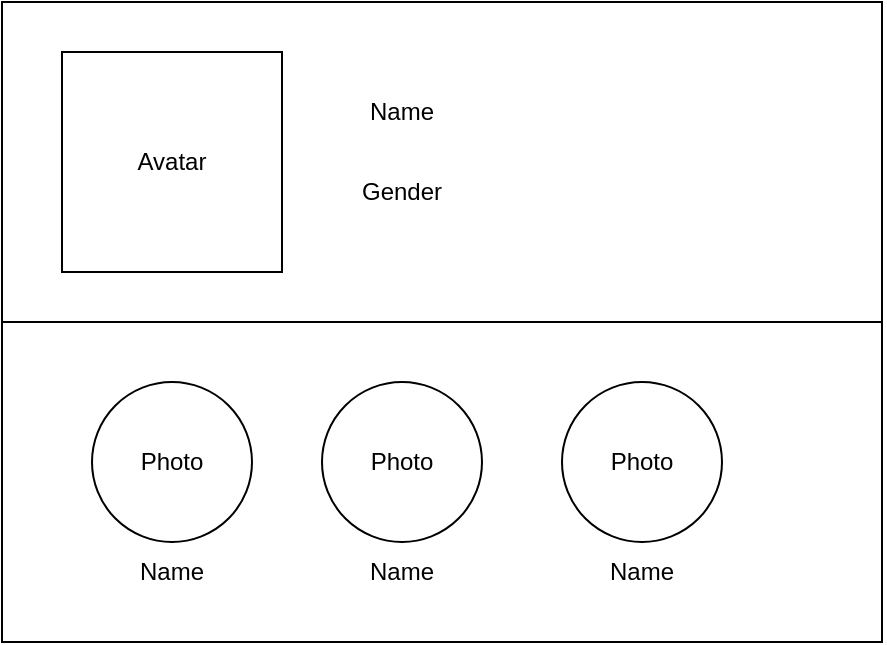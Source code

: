 <mxfile>
    <diagram id="uXhCRkF-sBUdpy1esmeZ" name="mockup">
        <mxGraphModel dx="663" dy="323" grid="1" gridSize="10" guides="1" tooltips="1" connect="1" arrows="1" fold="1" page="1" pageScale="1" pageWidth="850" pageHeight="1100" math="0" shadow="0">
            <root>
                <mxCell id="8YA34O1U85UGI9Kl9Xbd-0"/>
                <mxCell id="8YA34O1U85UGI9Kl9Xbd-1" parent="8YA34O1U85UGI9Kl9Xbd-0"/>
                <mxCell id="8YA34O1U85UGI9Kl9Xbd-2" value="" style="rounded=0;whiteSpace=wrap;html=1;" parent="8YA34O1U85UGI9Kl9Xbd-1" vertex="1">
                    <mxGeometry x="40" y="40" width="440" height="320" as="geometry"/>
                </mxCell>
                <mxCell id="8YA34O1U85UGI9Kl9Xbd-4" value="Avatar" style="rounded=0;whiteSpace=wrap;html=1;" parent="8YA34O1U85UGI9Kl9Xbd-1" vertex="1">
                    <mxGeometry x="70" y="65" width="110" height="110" as="geometry"/>
                </mxCell>
                <mxCell id="8YA34O1U85UGI9Kl9Xbd-5" value="Name" style="text;html=1;strokeColor=none;fillColor=none;align=center;verticalAlign=middle;whiteSpace=wrap;rounded=0;" parent="8YA34O1U85UGI9Kl9Xbd-1" vertex="1">
                    <mxGeometry x="210" y="80" width="60" height="30" as="geometry"/>
                </mxCell>
                <mxCell id="8YA34O1U85UGI9Kl9Xbd-6" value="Gender" style="text;html=1;strokeColor=none;fillColor=none;align=center;verticalAlign=middle;whiteSpace=wrap;rounded=0;" parent="8YA34O1U85UGI9Kl9Xbd-1" vertex="1">
                    <mxGeometry x="210" y="120" width="60" height="30" as="geometry"/>
                </mxCell>
                <mxCell id="8YA34O1U85UGI9Kl9Xbd-7" value="" style="endArrow=none;html=1;exitX=0;exitY=0.5;exitDx=0;exitDy=0;entryX=1;entryY=0.5;entryDx=0;entryDy=0;" parent="8YA34O1U85UGI9Kl9Xbd-1" source="8YA34O1U85UGI9Kl9Xbd-2" target="8YA34O1U85UGI9Kl9Xbd-2" edge="1">
                    <mxGeometry width="50" height="50" relative="1" as="geometry">
                        <mxPoint x="150" y="270" as="sourcePoint"/>
                        <mxPoint x="200" y="220" as="targetPoint"/>
                    </mxGeometry>
                </mxCell>
                <mxCell id="8YA34O1U85UGI9Kl9Xbd-8" value="Photo" style="ellipse;whiteSpace=wrap;html=1;aspect=fixed;" parent="8YA34O1U85UGI9Kl9Xbd-1" vertex="1">
                    <mxGeometry x="85" y="230" width="80" height="80" as="geometry"/>
                </mxCell>
                <mxCell id="8YA34O1U85UGI9Kl9Xbd-9" value="Photo" style="ellipse;whiteSpace=wrap;html=1;aspect=fixed;" parent="8YA34O1U85UGI9Kl9Xbd-1" vertex="1">
                    <mxGeometry x="200" y="230" width="80" height="80" as="geometry"/>
                </mxCell>
                <mxCell id="8YA34O1U85UGI9Kl9Xbd-10" value="Photo" style="ellipse;whiteSpace=wrap;html=1;aspect=fixed;" parent="8YA34O1U85UGI9Kl9Xbd-1" vertex="1">
                    <mxGeometry x="320" y="230" width="80" height="80" as="geometry"/>
                </mxCell>
                <mxCell id="8YA34O1U85UGI9Kl9Xbd-11" value="Name" style="text;html=1;strokeColor=none;fillColor=none;align=center;verticalAlign=middle;whiteSpace=wrap;rounded=0;" parent="8YA34O1U85UGI9Kl9Xbd-1" vertex="1">
                    <mxGeometry x="95" y="310" width="60" height="30" as="geometry"/>
                </mxCell>
                <mxCell id="8YA34O1U85UGI9Kl9Xbd-12" value="Name" style="text;html=1;strokeColor=none;fillColor=none;align=center;verticalAlign=middle;whiteSpace=wrap;rounded=0;" parent="8YA34O1U85UGI9Kl9Xbd-1" vertex="1">
                    <mxGeometry x="210" y="310" width="60" height="30" as="geometry"/>
                </mxCell>
                <mxCell id="8YA34O1U85UGI9Kl9Xbd-13" value="Name" style="text;html=1;strokeColor=none;fillColor=none;align=center;verticalAlign=middle;whiteSpace=wrap;rounded=0;" parent="8YA34O1U85UGI9Kl9Xbd-1" vertex="1">
                    <mxGeometry x="330" y="310" width="60" height="30" as="geometry"/>
                </mxCell>
            </root>
        </mxGraphModel>
    </diagram>
    <diagram id="o5cZdWXctOcK0XOI-nIs" name="restful-graphql">
        <mxGraphModel dx="663" dy="323" grid="1" gridSize="10" guides="1" tooltips="1" connect="1" arrows="1" fold="1" page="1" pageScale="1" pageWidth="850" pageHeight="1100" math="0" shadow="0">
            <root>
                <mxCell id="0"/>
                <mxCell id="1" parent="0"/>
                <mxCell id="WJi31UQ09e9Etai3pT5t-5" style="edgeStyle=none;rounded=0;orthogonalLoop=1;jettySize=auto;html=1;entryX=0;entryY=0.5;entryDx=0;entryDy=0;" parent="1" source="WJi31UQ09e9Etai3pT5t-1" target="WJi31UQ09e9Etai3pT5t-3" edge="1">
                    <mxGeometry relative="1" as="geometry"/>
                </mxCell>
                <mxCell id="WJi31UQ09e9Etai3pT5t-6" style="edgeStyle=none;rounded=0;orthogonalLoop=1;jettySize=auto;html=1;entryX=0;entryY=0.5;entryDx=0;entryDy=0;" parent="1" source="WJi31UQ09e9Etai3pT5t-1" target="WJi31UQ09e9Etai3pT5t-2" edge="1">
                    <mxGeometry relative="1" as="geometry"/>
                </mxCell>
                <mxCell id="WJi31UQ09e9Etai3pT5t-1" value="UI" style="rounded=1;whiteSpace=wrap;html=1;" parent="1" vertex="1">
                    <mxGeometry x="50" y="100" width="120" height="60" as="geometry"/>
                </mxCell>
                <mxCell id="WJi31UQ09e9Etai3pT5t-2" value="Profile" style="rounded=1;whiteSpace=wrap;html=1;" parent="1" vertex="1">
                    <mxGeometry x="540" y="45" width="120" height="60" as="geometry"/>
                </mxCell>
                <mxCell id="WJi31UQ09e9Etai3pT5t-3" value="Pet" style="rounded=1;whiteSpace=wrap;html=1;" parent="1" vertex="1">
                    <mxGeometry x="540" y="155" width="120" height="60" as="geometry"/>
                </mxCell>
                <mxCell id="WJi31UQ09e9Etai3pT5t-7" style="edgeStyle=none;rounded=0;orthogonalLoop=1;jettySize=auto;html=1;entryX=0;entryY=0.5;entryDx=0;entryDy=0;" parent="1" source="WJi31UQ09e9Etai3pT5t-9" target="WJi31UQ09e9Etai3pT5t-12" edge="1">
                    <mxGeometry relative="1" as="geometry"/>
                </mxCell>
                <mxCell id="WJi31UQ09e9Etai3pT5t-9" value="UI" style="rounded=1;whiteSpace=wrap;html=1;" parent="1" vertex="1">
                    <mxGeometry x="50" y="370" width="120" height="60" as="geometry"/>
                </mxCell>
                <mxCell id="WJi31UQ09e9Etai3pT5t-10" value="Profile" style="rounded=1;whiteSpace=wrap;html=1;" parent="1" vertex="1">
                    <mxGeometry x="540" y="315" width="120" height="60" as="geometry"/>
                </mxCell>
                <mxCell id="WJi31UQ09e9Etai3pT5t-11" value="Pet" style="rounded=1;whiteSpace=wrap;html=1;" parent="1" vertex="1">
                    <mxGeometry x="540" y="425" width="120" height="60" as="geometry"/>
                </mxCell>
                <mxCell id="WJi31UQ09e9Etai3pT5t-13" style="edgeStyle=none;rounded=0;orthogonalLoop=1;jettySize=auto;html=1;entryX=0;entryY=0.5;entryDx=0;entryDy=0;" parent="1" source="WJi31UQ09e9Etai3pT5t-12" target="WJi31UQ09e9Etai3pT5t-10" edge="1">
                    <mxGeometry relative="1" as="geometry"/>
                </mxCell>
                <mxCell id="WJi31UQ09e9Etai3pT5t-14" style="edgeStyle=none;rounded=0;orthogonalLoop=1;jettySize=auto;html=1;entryX=0;entryY=0.5;entryDx=0;entryDy=0;" parent="1" source="WJi31UQ09e9Etai3pT5t-12" target="WJi31UQ09e9Etai3pT5t-11" edge="1">
                    <mxGeometry relative="1" as="geometry"/>
                </mxCell>
                <mxCell id="WJi31UQ09e9Etai3pT5t-12" value="BFF" style="rounded=1;whiteSpace=wrap;html=1;" parent="1" vertex="1">
                    <mxGeometry x="270" y="370" width="120" height="60" as="geometry"/>
                </mxCell>
            </root>
        </mxGraphModel>
    </diagram>
</mxfile>

